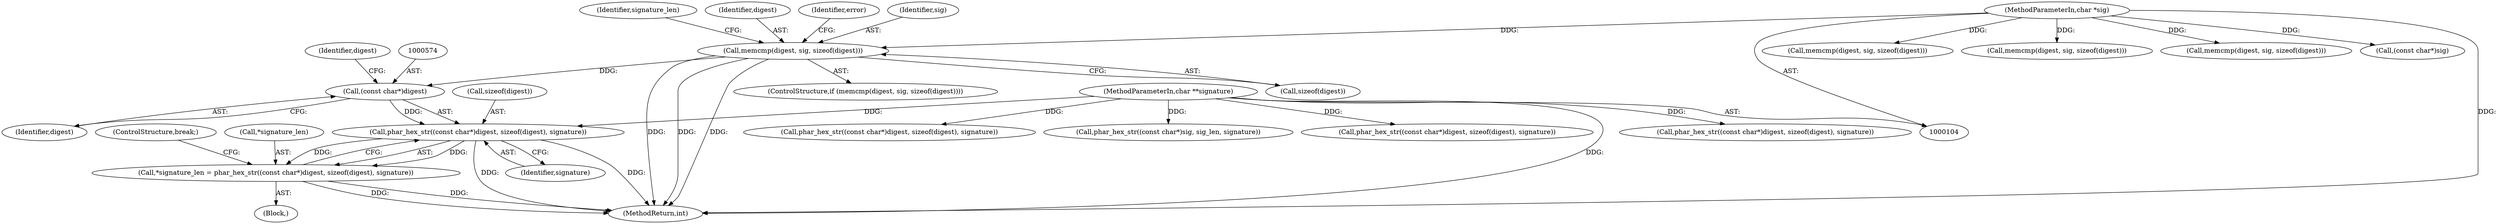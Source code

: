 digraph "0_php-src_0bfb970f43acd1e81d11be1154805f86655f15d5?w=1@pointer" {
"1000572" [label="(Call,phar_hex_str((const char*)digest, sizeof(digest), signature))"];
"1000573" [label="(Call,(const char*)digest)"];
"1000554" [label="(Call,memcmp(digest, sig, sizeof(digest)))"];
"1000108" [label="(MethodParameterIn,char *sig)"];
"1000111" [label="(MethodParameterIn,char **signature)"];
"1000569" [label="(Call,*signature_len = phar_hex_str((const char*)digest, sizeof(digest), signature))"];
"1000572" [label="(Call,phar_hex_str((const char*)digest, sizeof(digest), signature))"];
"1000677" [label="(Call,phar_hex_str((const char*)digest, sizeof(digest), signature))"];
"1000467" [label="(Call,phar_hex_str((const char*)digest, sizeof(digest), signature))"];
"1000258" [label="(Call,phar_hex_str((const char*)sig, sig_len, signature))"];
"1000570" [label="(Call,*signature_len)"];
"1000362" [label="(Call,phar_hex_str((const char*)digest, sizeof(digest), signature))"];
"1000577" [label="(Identifier,digest)"];
"1000576" [label="(Call,sizeof(digest))"];
"1000553" [label="(ControlStructure,if (memcmp(digest, sig, sizeof(digest))))"];
"1000111" [label="(MethodParameterIn,char **signature)"];
"1000449" [label="(Call,memcmp(digest, sig, sizeof(digest)))"];
"1000108" [label="(MethodParameterIn,char *sig)"];
"1000575" [label="(Identifier,digest)"];
"1000561" [label="(Identifier,error)"];
"1000557" [label="(Call,sizeof(digest))"];
"1000554" [label="(Call,memcmp(digest, sig, sizeof(digest)))"];
"1000573" [label="(Call,(const char*)digest)"];
"1000556" [label="(Identifier,sig)"];
"1000344" [label="(Call,memcmp(digest, sig, sizeof(digest)))"];
"1000659" [label="(Call,memcmp(digest, sig, sizeof(digest)))"];
"1000476" [label="(Block,)"];
"1000578" [label="(Identifier,signature)"];
"1000571" [label="(Identifier,signature_len)"];
"1000259" [label="(Call,(const char*)sig)"];
"1000697" [label="(MethodReturn,int)"];
"1000579" [label="(ControlStructure,break;)"];
"1000555" [label="(Identifier,digest)"];
"1000569" [label="(Call,*signature_len = phar_hex_str((const char*)digest, sizeof(digest), signature))"];
"1000572" -> "1000569"  [label="AST: "];
"1000572" -> "1000578"  [label="CFG: "];
"1000573" -> "1000572"  [label="AST: "];
"1000576" -> "1000572"  [label="AST: "];
"1000578" -> "1000572"  [label="AST: "];
"1000569" -> "1000572"  [label="CFG: "];
"1000572" -> "1000697"  [label="DDG: "];
"1000572" -> "1000697"  [label="DDG: "];
"1000572" -> "1000569"  [label="DDG: "];
"1000572" -> "1000569"  [label="DDG: "];
"1000573" -> "1000572"  [label="DDG: "];
"1000111" -> "1000572"  [label="DDG: "];
"1000573" -> "1000575"  [label="CFG: "];
"1000574" -> "1000573"  [label="AST: "];
"1000575" -> "1000573"  [label="AST: "];
"1000577" -> "1000573"  [label="CFG: "];
"1000554" -> "1000573"  [label="DDG: "];
"1000554" -> "1000553"  [label="AST: "];
"1000554" -> "1000557"  [label="CFG: "];
"1000555" -> "1000554"  [label="AST: "];
"1000556" -> "1000554"  [label="AST: "];
"1000557" -> "1000554"  [label="AST: "];
"1000561" -> "1000554"  [label="CFG: "];
"1000571" -> "1000554"  [label="CFG: "];
"1000554" -> "1000697"  [label="DDG: "];
"1000554" -> "1000697"  [label="DDG: "];
"1000554" -> "1000697"  [label="DDG: "];
"1000108" -> "1000554"  [label="DDG: "];
"1000108" -> "1000104"  [label="AST: "];
"1000108" -> "1000697"  [label="DDG: "];
"1000108" -> "1000259"  [label="DDG: "];
"1000108" -> "1000344"  [label="DDG: "];
"1000108" -> "1000449"  [label="DDG: "];
"1000108" -> "1000659"  [label="DDG: "];
"1000111" -> "1000104"  [label="AST: "];
"1000111" -> "1000697"  [label="DDG: "];
"1000111" -> "1000258"  [label="DDG: "];
"1000111" -> "1000362"  [label="DDG: "];
"1000111" -> "1000467"  [label="DDG: "];
"1000111" -> "1000677"  [label="DDG: "];
"1000569" -> "1000476"  [label="AST: "];
"1000570" -> "1000569"  [label="AST: "];
"1000579" -> "1000569"  [label="CFG: "];
"1000569" -> "1000697"  [label="DDG: "];
"1000569" -> "1000697"  [label="DDG: "];
}
